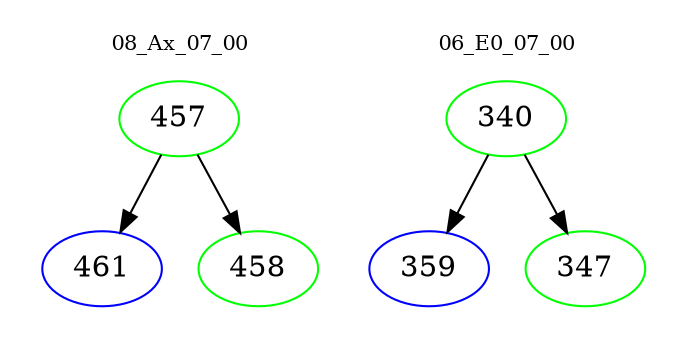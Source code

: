 digraph{
subgraph cluster_0 {
color = white
label = "08_Ax_07_00";
fontsize=10;
T0_457 [label="457", color="green"]
T0_457 -> T0_461 [color="black"]
T0_461 [label="461", color="blue"]
T0_457 -> T0_458 [color="black"]
T0_458 [label="458", color="green"]
}
subgraph cluster_1 {
color = white
label = "06_E0_07_00";
fontsize=10;
T1_340 [label="340", color="green"]
T1_340 -> T1_359 [color="black"]
T1_359 [label="359", color="blue"]
T1_340 -> T1_347 [color="black"]
T1_347 [label="347", color="green"]
}
}
